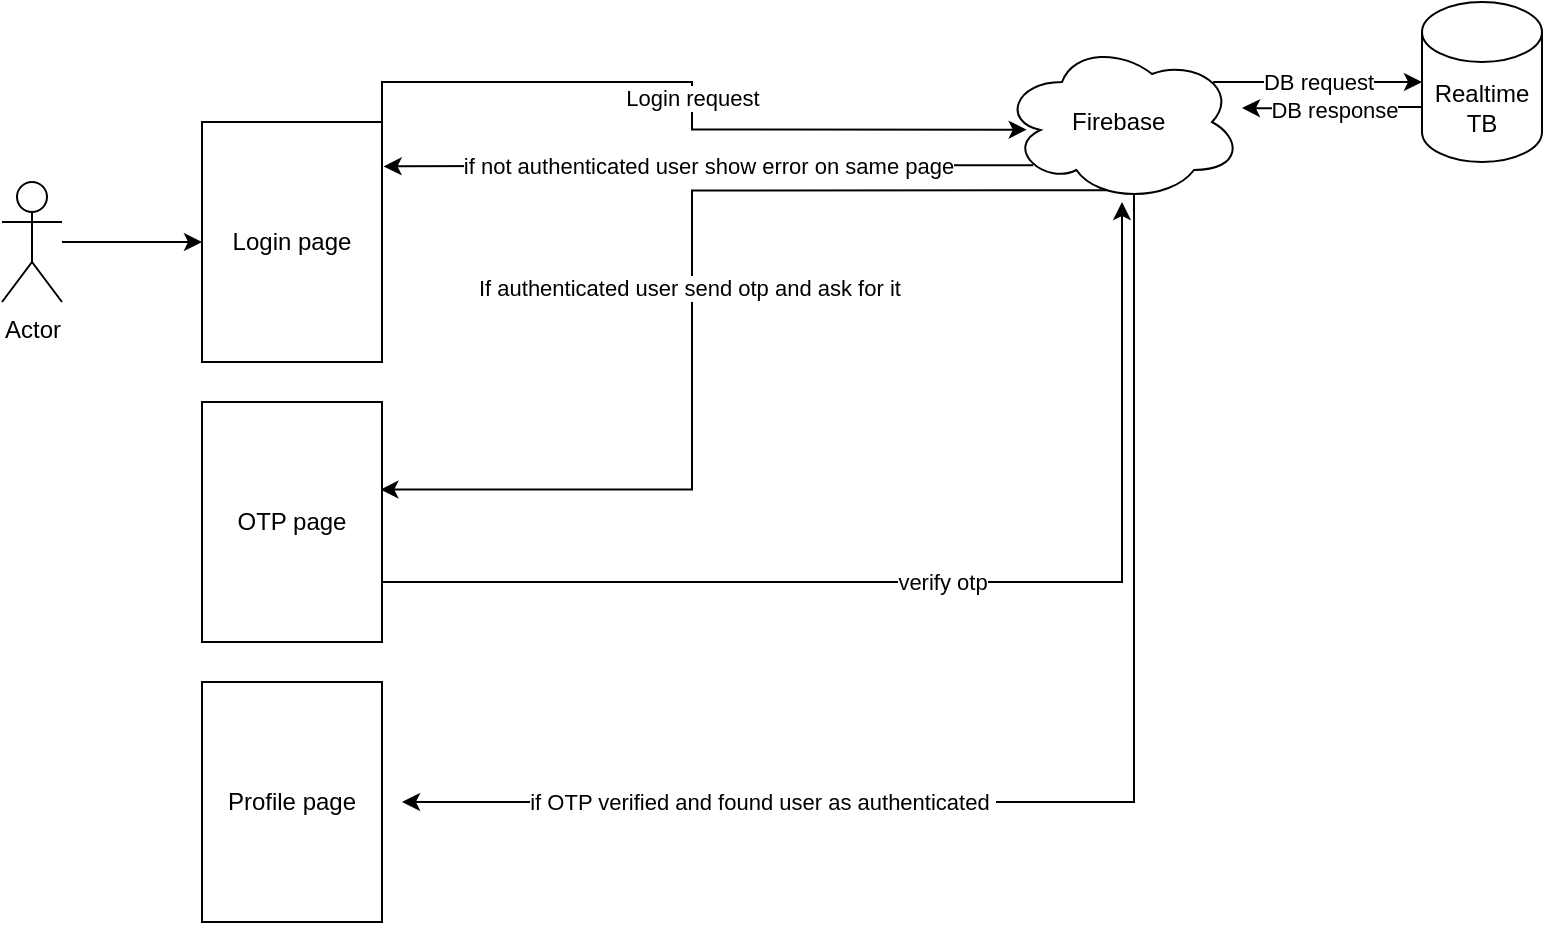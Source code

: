 <mxfile version="15.5.8" type="github"><diagram id="ahmRViojJ-_MqyXHo-3J" name="Page-1"><mxGraphModel dx="1038" dy="571" grid="1" gridSize="10" guides="1" tooltips="1" connect="1" arrows="1" fold="1" page="1" pageScale="1" pageWidth="850" pageHeight="1100" math="0" shadow="0"><root><mxCell id="0"/><mxCell id="1" parent="0"/><mxCell id="ZwR5GdzDIEIOqvkOAJQx-7" value="Login request" style="edgeStyle=orthogonalEdgeStyle;rounded=0;orthogonalLoop=1;jettySize=auto;html=1;exitX=1;exitY=0;exitDx=0;exitDy=0;entryX=0.103;entryY=0.548;entryDx=0;entryDy=0;entryPerimeter=0;" edge="1" parent="1" source="ZwR5GdzDIEIOqvkOAJQx-2" target="ZwR5GdzDIEIOqvkOAJQx-5"><mxGeometry relative="1" as="geometry"/></mxCell><mxCell id="ZwR5GdzDIEIOqvkOAJQx-2" value="Login page" style="rounded=0;whiteSpace=wrap;html=1;" vertex="1" parent="1"><mxGeometry x="160" y="400" width="90" height="120" as="geometry"/></mxCell><mxCell id="ZwR5GdzDIEIOqvkOAJQx-4" style="edgeStyle=orthogonalEdgeStyle;rounded=0;orthogonalLoop=1;jettySize=auto;html=1;entryX=0;entryY=0.5;entryDx=0;entryDy=0;" edge="1" parent="1" source="ZwR5GdzDIEIOqvkOAJQx-3" target="ZwR5GdzDIEIOqvkOAJQx-2"><mxGeometry relative="1" as="geometry"/></mxCell><mxCell id="ZwR5GdzDIEIOqvkOAJQx-3" value="Actor" style="shape=umlActor;verticalLabelPosition=bottom;verticalAlign=top;html=1;outlineConnect=0;" vertex="1" parent="1"><mxGeometry x="60" y="430" width="30" height="60" as="geometry"/></mxCell><mxCell id="ZwR5GdzDIEIOqvkOAJQx-8" value="if not authenticated user show error on same page" style="edgeStyle=orthogonalEdgeStyle;rounded=0;orthogonalLoop=1;jettySize=auto;html=1;exitX=0.13;exitY=0.77;exitDx=0;exitDy=0;exitPerimeter=0;entryX=1.009;entryY=0.185;entryDx=0;entryDy=0;entryPerimeter=0;" edge="1" parent="1" source="ZwR5GdzDIEIOqvkOAJQx-5" target="ZwR5GdzDIEIOqvkOAJQx-2"><mxGeometry relative="1" as="geometry"><mxPoint x="330" y="450" as="targetPoint"/></mxGeometry></mxCell><mxCell id="ZwR5GdzDIEIOqvkOAJQx-10" value="If authenticated user send otp and ask for it&amp;nbsp;" style="edgeStyle=orthogonalEdgeStyle;rounded=0;orthogonalLoop=1;jettySize=auto;html=1;exitX=0.437;exitY=0.927;exitDx=0;exitDy=0;exitPerimeter=0;entryX=0.991;entryY=0.365;entryDx=0;entryDy=0;entryPerimeter=0;" edge="1" parent="1" source="ZwR5GdzDIEIOqvkOAJQx-5" target="ZwR5GdzDIEIOqvkOAJQx-9"><mxGeometry relative="1" as="geometry"/></mxCell><mxCell id="ZwR5GdzDIEIOqvkOAJQx-13" value="DB request" style="edgeStyle=orthogonalEdgeStyle;rounded=0;orthogonalLoop=1;jettySize=auto;html=1;exitX=0.88;exitY=0.25;exitDx=0;exitDy=0;exitPerimeter=0;entryX=0;entryY=0.5;entryDx=0;entryDy=0;entryPerimeter=0;" edge="1" parent="1" source="ZwR5GdzDIEIOqvkOAJQx-5" target="ZwR5GdzDIEIOqvkOAJQx-12"><mxGeometry relative="1" as="geometry"/></mxCell><mxCell id="ZwR5GdzDIEIOqvkOAJQx-16" value="if OTP verified and found user as authenticated&amp;nbsp;" style="edgeStyle=orthogonalEdgeStyle;rounded=0;orthogonalLoop=1;jettySize=auto;html=1;exitX=0.55;exitY=0.95;exitDx=0;exitDy=0;exitPerimeter=0;" edge="1" parent="1" source="ZwR5GdzDIEIOqvkOAJQx-5"><mxGeometry x="0.463" relative="1" as="geometry"><mxPoint x="260" y="740" as="targetPoint"/><Array as="points"><mxPoint x="626" y="720"/><mxPoint x="626" y="720"/></Array><mxPoint as="offset"/></mxGeometry></mxCell><mxCell id="ZwR5GdzDIEIOqvkOAJQx-5" value="Firebase&amp;nbsp;" style="ellipse;shape=cloud;whiteSpace=wrap;html=1;" vertex="1" parent="1"><mxGeometry x="560" y="360" width="120" height="80" as="geometry"/></mxCell><mxCell id="ZwR5GdzDIEIOqvkOAJQx-11" value="verify otp" style="edgeStyle=orthogonalEdgeStyle;rounded=0;orthogonalLoop=1;jettySize=auto;html=1;exitX=1;exitY=0.75;exitDx=0;exitDy=0;" edge="1" parent="1" source="ZwR5GdzDIEIOqvkOAJQx-9" target="ZwR5GdzDIEIOqvkOAJQx-5"><mxGeometry relative="1" as="geometry"/></mxCell><mxCell id="ZwR5GdzDIEIOqvkOAJQx-9" value="OTP page" style="rounded=0;whiteSpace=wrap;html=1;" vertex="1" parent="1"><mxGeometry x="160" y="540" width="90" height="120" as="geometry"/></mxCell><mxCell id="ZwR5GdzDIEIOqvkOAJQx-14" value="DB response" style="edgeStyle=orthogonalEdgeStyle;rounded=0;orthogonalLoop=1;jettySize=auto;html=1;exitX=0;exitY=0;exitDx=0;exitDy=52.5;exitPerimeter=0;" edge="1" parent="1" source="ZwR5GdzDIEIOqvkOAJQx-12"><mxGeometry relative="1" as="geometry"><mxPoint x="680" y="393" as="targetPoint"/></mxGeometry></mxCell><mxCell id="ZwR5GdzDIEIOqvkOAJQx-12" value="Realtime TB" style="shape=cylinder3;whiteSpace=wrap;html=1;boundedLbl=1;backgroundOutline=1;size=15;" vertex="1" parent="1"><mxGeometry x="770" y="340" width="60" height="80" as="geometry"/></mxCell><mxCell id="ZwR5GdzDIEIOqvkOAJQx-15" value="Profile page" style="rounded=0;whiteSpace=wrap;html=1;" vertex="1" parent="1"><mxGeometry x="160" y="680" width="90" height="120" as="geometry"/></mxCell></root></mxGraphModel></diagram></mxfile>